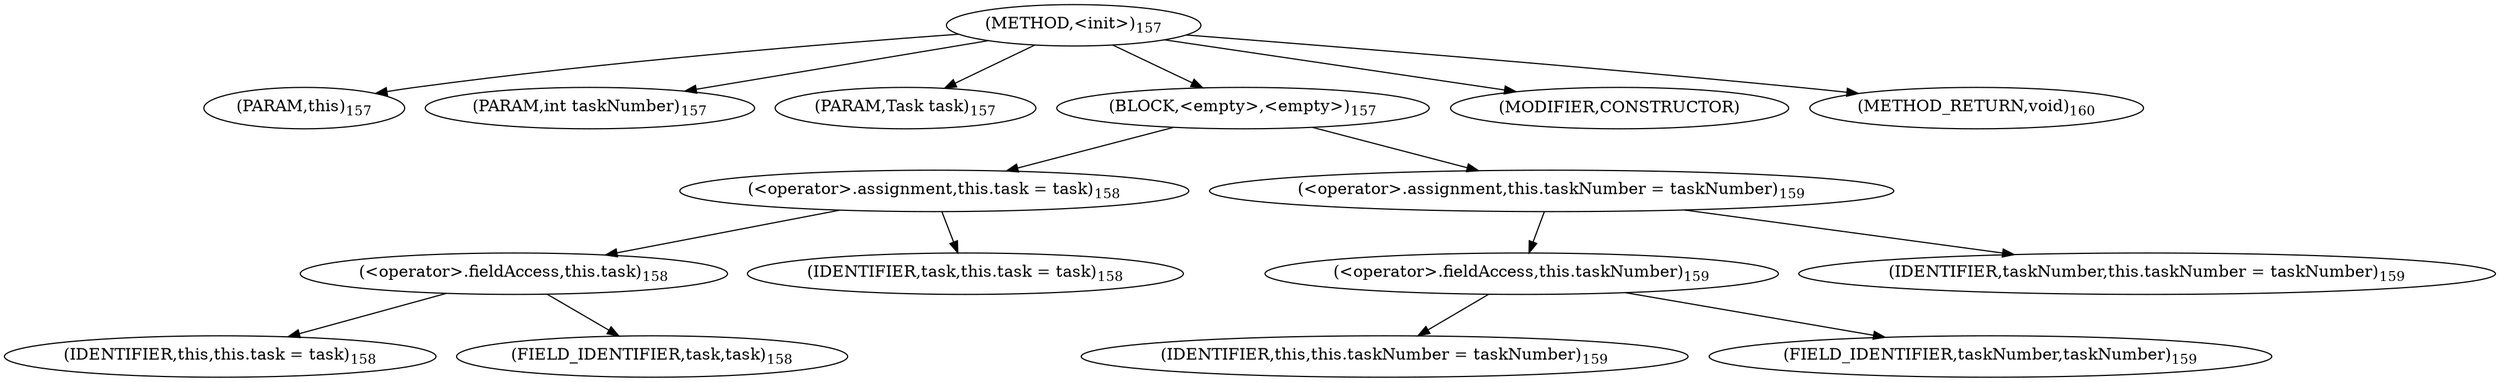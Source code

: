 digraph "&lt;init&gt;" {  
"293" [label = <(METHOD,&lt;init&gt;)<SUB>157</SUB>> ]
"6" [label = <(PARAM,this)<SUB>157</SUB>> ]
"294" [label = <(PARAM,int taskNumber)<SUB>157</SUB>> ]
"295" [label = <(PARAM,Task task)<SUB>157</SUB>> ]
"296" [label = <(BLOCK,&lt;empty&gt;,&lt;empty&gt;)<SUB>157</SUB>> ]
"297" [label = <(&lt;operator&gt;.assignment,this.task = task)<SUB>158</SUB>> ]
"298" [label = <(&lt;operator&gt;.fieldAccess,this.task)<SUB>158</SUB>> ]
"5" [label = <(IDENTIFIER,this,this.task = task)<SUB>158</SUB>> ]
"299" [label = <(FIELD_IDENTIFIER,task,task)<SUB>158</SUB>> ]
"300" [label = <(IDENTIFIER,task,this.task = task)<SUB>158</SUB>> ]
"301" [label = <(&lt;operator&gt;.assignment,this.taskNumber = taskNumber)<SUB>159</SUB>> ]
"302" [label = <(&lt;operator&gt;.fieldAccess,this.taskNumber)<SUB>159</SUB>> ]
"7" [label = <(IDENTIFIER,this,this.taskNumber = taskNumber)<SUB>159</SUB>> ]
"303" [label = <(FIELD_IDENTIFIER,taskNumber,taskNumber)<SUB>159</SUB>> ]
"304" [label = <(IDENTIFIER,taskNumber,this.taskNumber = taskNumber)<SUB>159</SUB>> ]
"305" [label = <(MODIFIER,CONSTRUCTOR)> ]
"306" [label = <(METHOD_RETURN,void)<SUB>160</SUB>> ]
  "293" -> "6" 
  "293" -> "294" 
  "293" -> "295" 
  "293" -> "296" 
  "293" -> "305" 
  "293" -> "306" 
  "296" -> "297" 
  "296" -> "301" 
  "297" -> "298" 
  "297" -> "300" 
  "298" -> "5" 
  "298" -> "299" 
  "301" -> "302" 
  "301" -> "304" 
  "302" -> "7" 
  "302" -> "303" 
}
